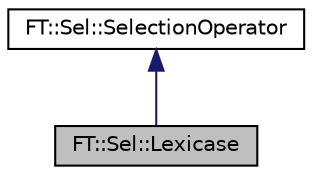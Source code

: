 digraph "FT::Sel::Lexicase"
{
 // LATEX_PDF_SIZE
  edge [fontname="Helvetica",fontsize="10",labelfontname="Helvetica",labelfontsize="10"];
  node [fontname="Helvetica",fontsize="10",shape=record];
  Node1 [label="FT::Sel::Lexicase",height=0.2,width=0.4,color="black", fillcolor="grey75", style="filled", fontcolor="black",tooltip="Lexicase selection operator."];
  Node2 -> Node1 [dir="back",color="midnightblue",fontsize="10",style="solid",fontname="Helvetica"];
  Node2 [label="FT::Sel::SelectionOperator",height=0.2,width=0.4,color="black", fillcolor="white", style="filled",URL="$d8/d53/structFT_1_1Sel_1_1SelectionOperator.html",tooltip="base class for selection operators."];
}
